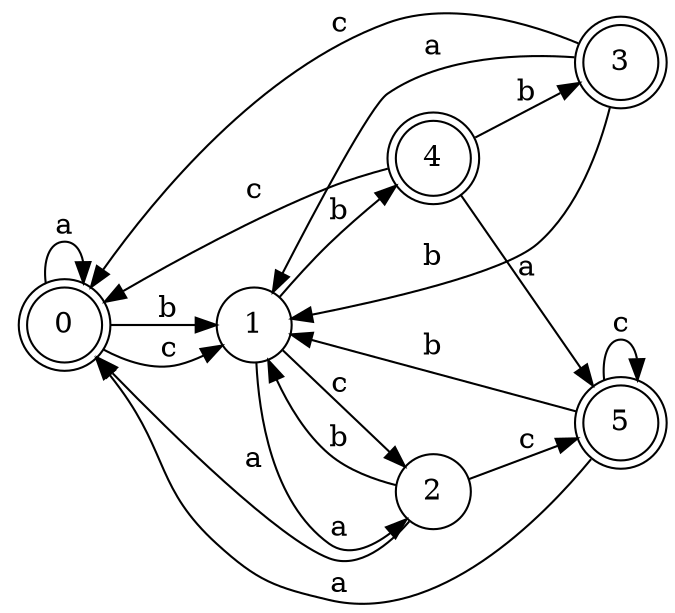 digraph n5_2 {
__start0 [label="" shape="none"];

rankdir=LR;
size="8,5";

s0 [style="rounded,filled", color="black", fillcolor="white" shape="doublecircle", label="0"];
s1 [style="filled", color="black", fillcolor="white" shape="circle", label="1"];
s2 [style="filled", color="black", fillcolor="white" shape="circle", label="2"];
s3 [style="rounded,filled", color="black", fillcolor="white" shape="doublecircle", label="3"];
s4 [style="rounded,filled", color="black", fillcolor="white" shape="doublecircle", label="4"];
s5 [style="rounded,filled", color="black", fillcolor="white" shape="doublecircle", label="5"];
s0 -> s0 [label="a"];
s0 -> s1 [label="b"];
s0 -> s1 [label="c"];
s1 -> s2 [label="a"];
s1 -> s4 [label="b"];
s1 -> s2 [label="c"];
s2 -> s0 [label="a"];
s2 -> s1 [label="b"];
s2 -> s5 [label="c"];
s3 -> s1 [label="a"];
s3 -> s1 [label="b"];
s3 -> s0 [label="c"];
s4 -> s5 [label="a"];
s4 -> s3 [label="b"];
s4 -> s0 [label="c"];
s5 -> s0 [label="a"];
s5 -> s1 [label="b"];
s5 -> s5 [label="c"];

}